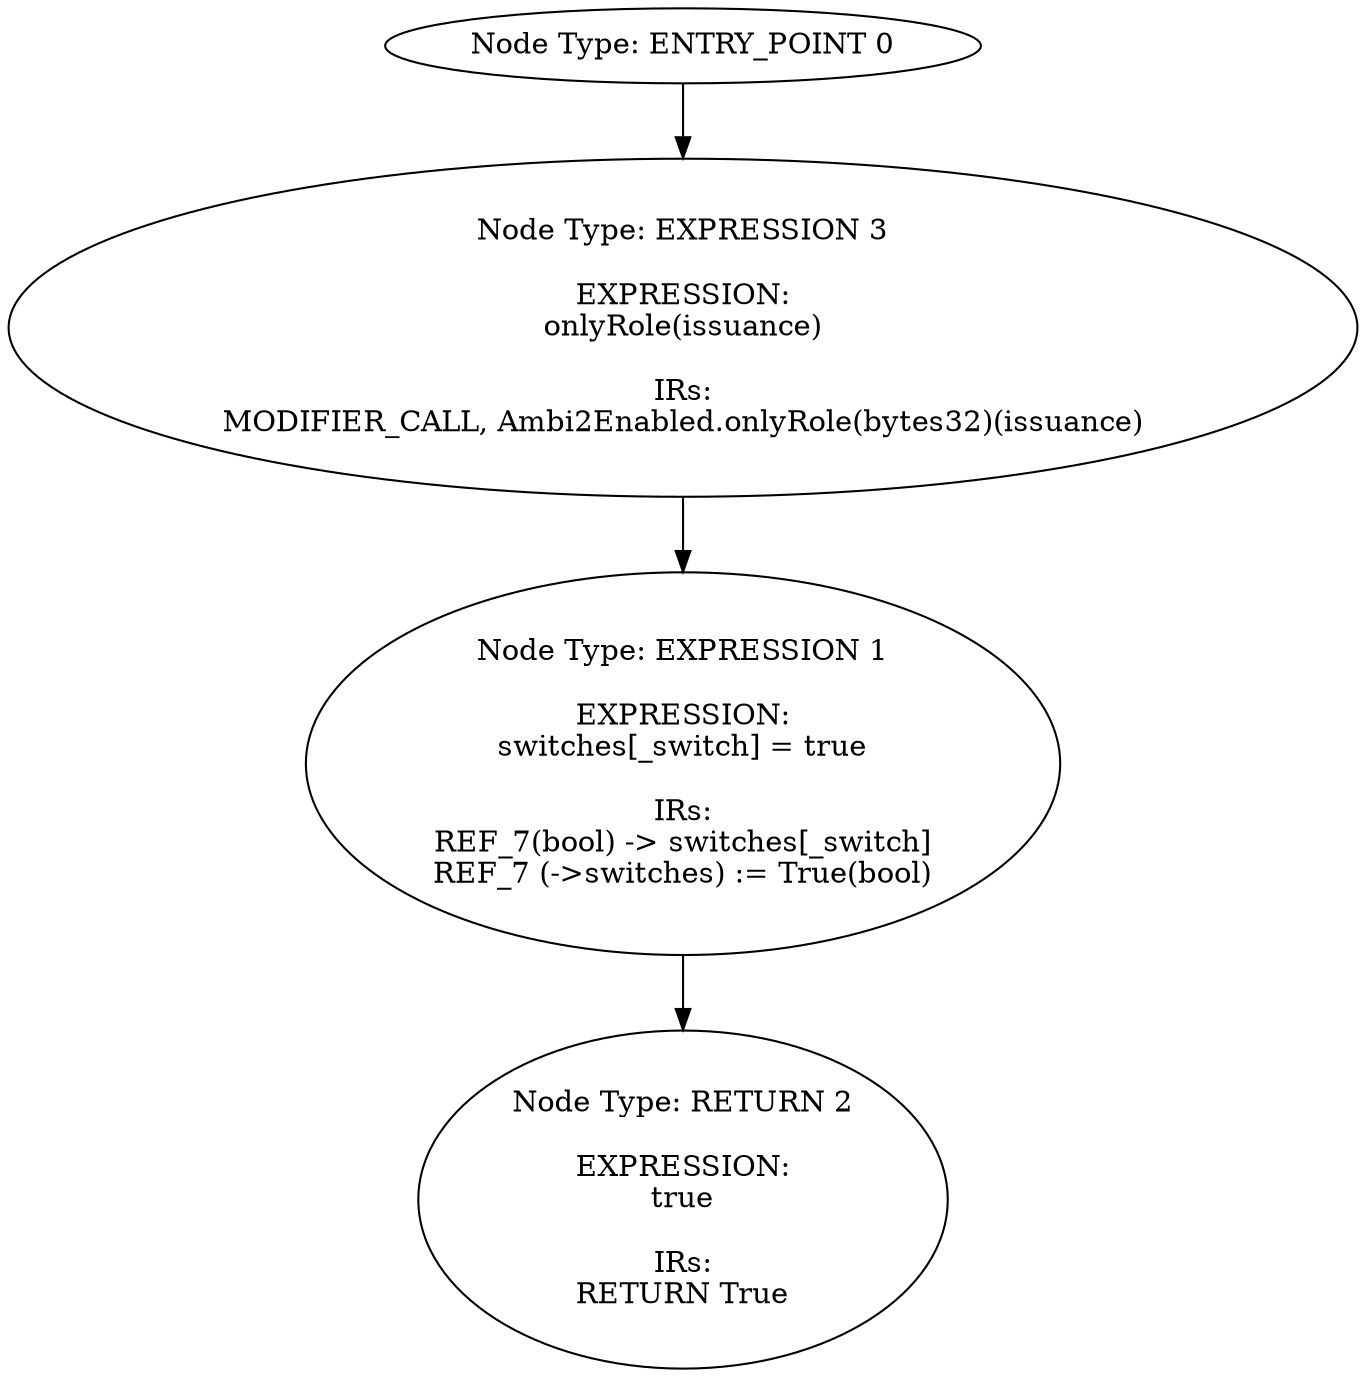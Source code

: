 digraph{
0[label="Node Type: ENTRY_POINT 0
"];
0->3;
1[label="Node Type: EXPRESSION 1

EXPRESSION:
switches[_switch] = true

IRs:
REF_7(bool) -> switches[_switch]
REF_7 (->switches) := True(bool)"];
1->2;
2[label="Node Type: RETURN 2

EXPRESSION:
true

IRs:
RETURN True"];
3[label="Node Type: EXPRESSION 3

EXPRESSION:
onlyRole(issuance)

IRs:
MODIFIER_CALL, Ambi2Enabled.onlyRole(bytes32)(issuance)"];
3->1;
}
